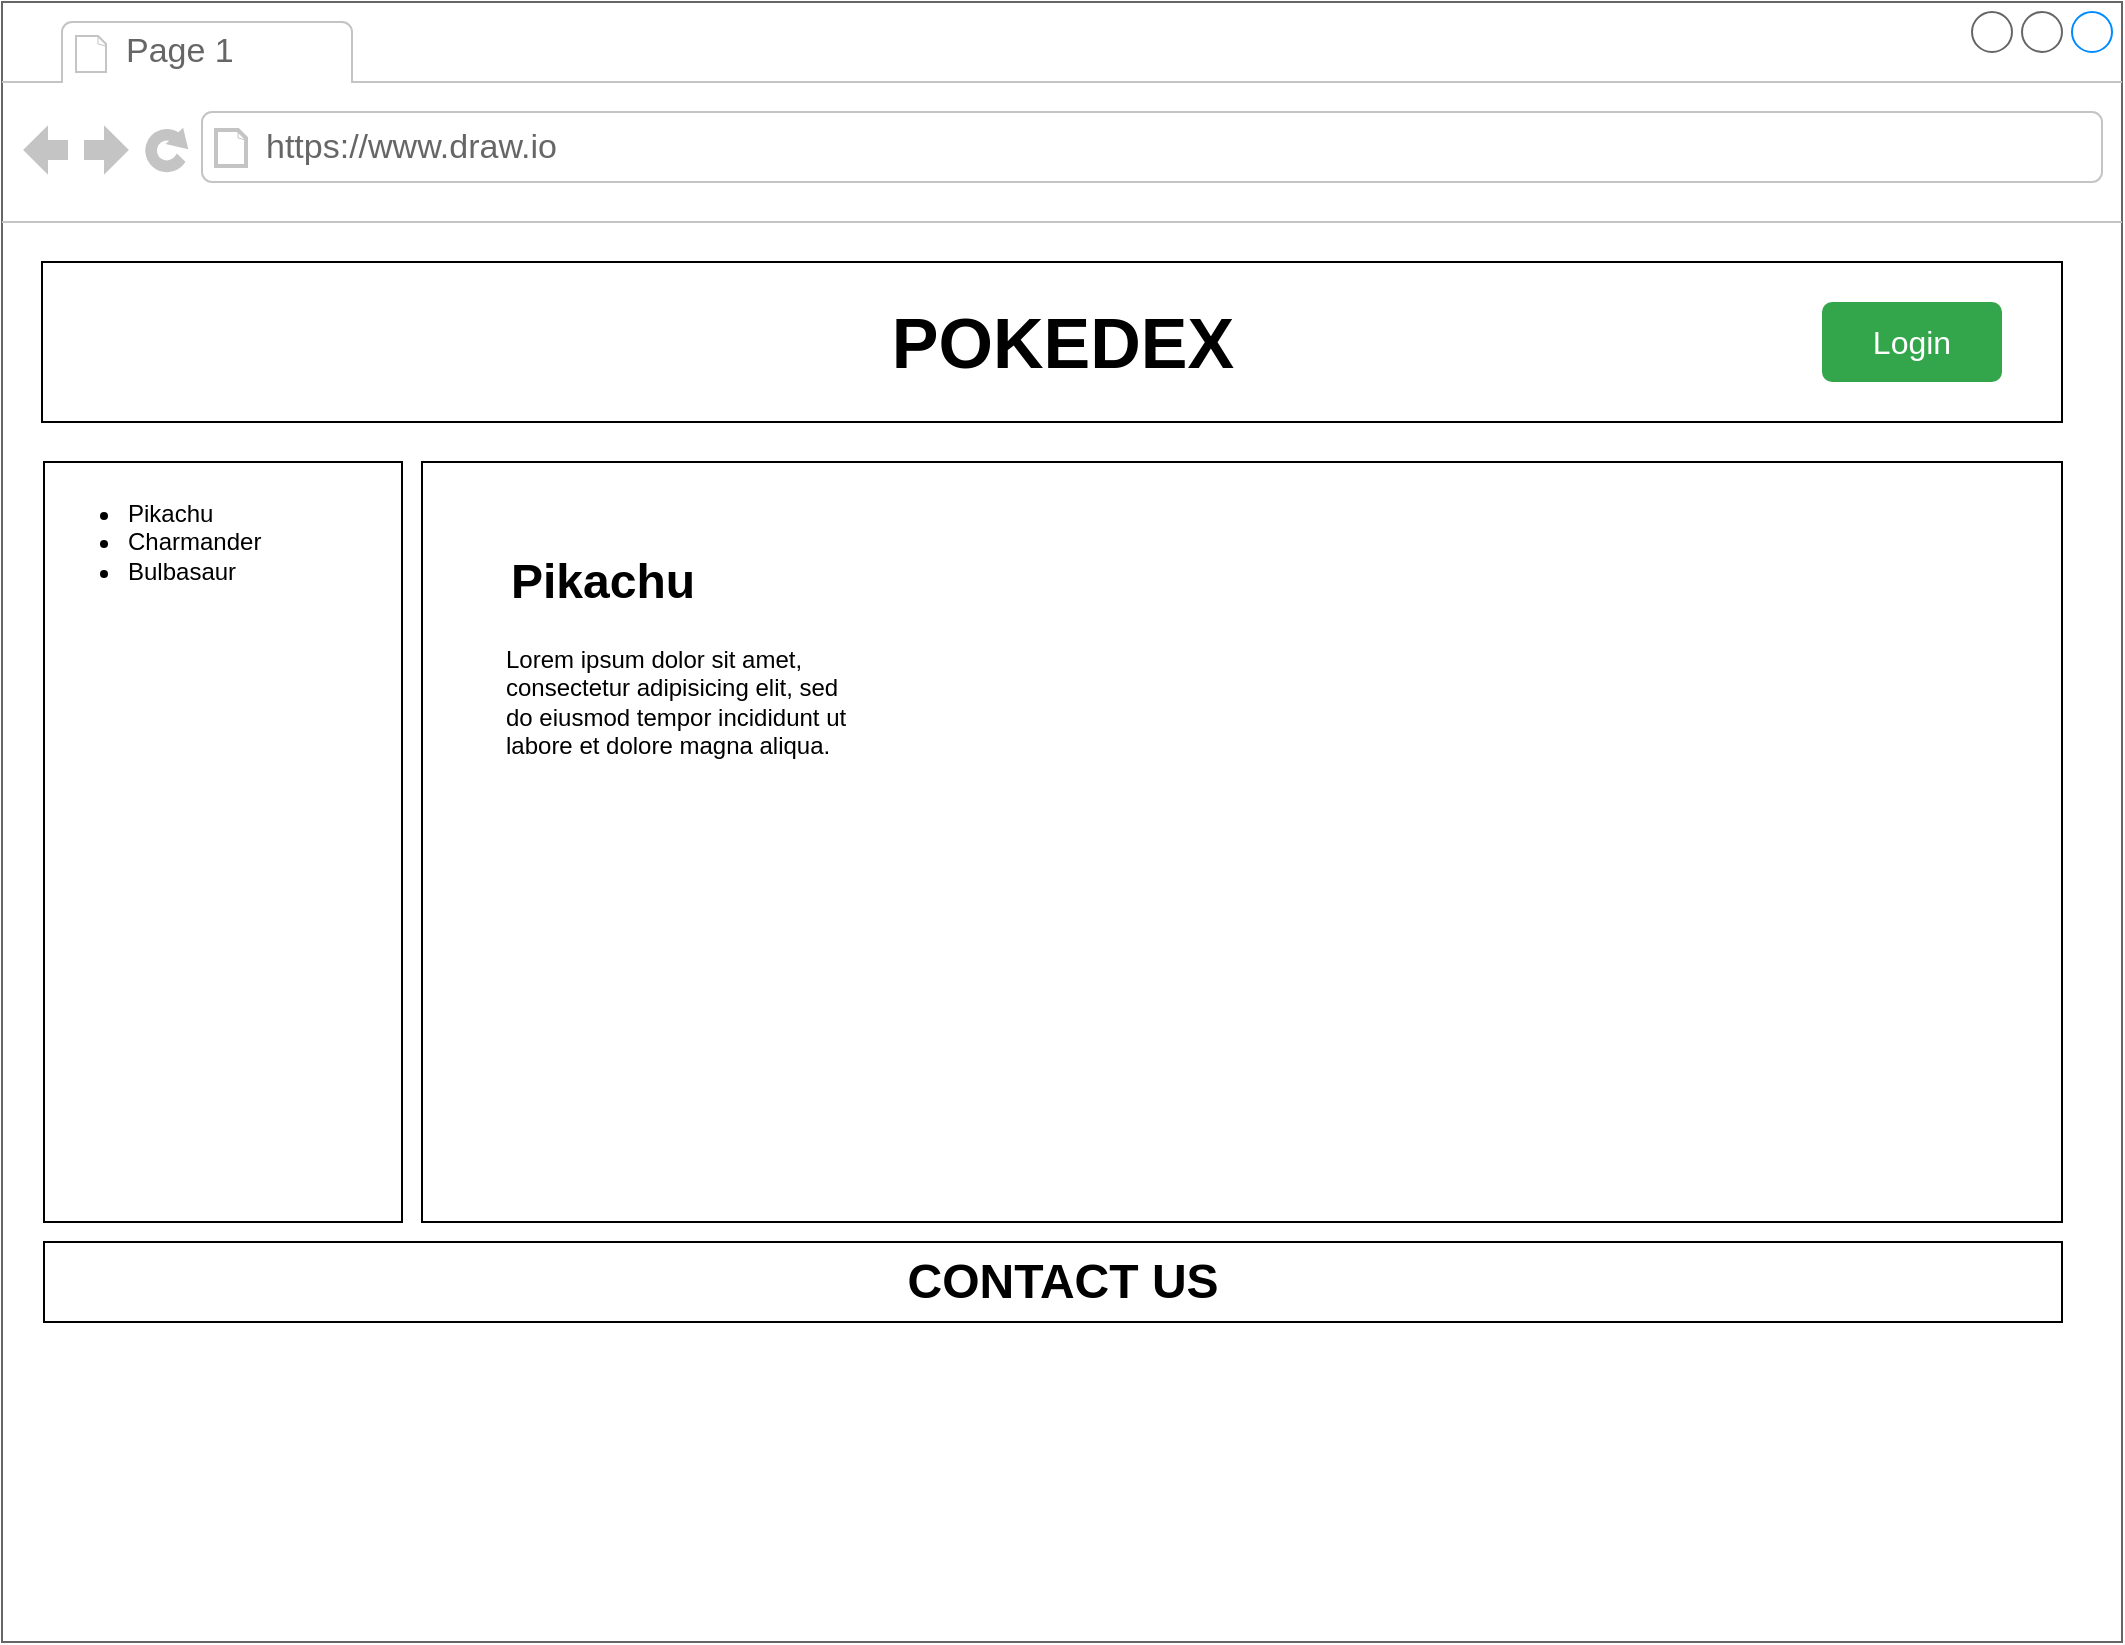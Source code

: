 <mxfile version="26.1.1">
  <diagram name="Pagina-1" id="n12wmbz0PGKVMKbr_czU">
    <mxGraphModel dx="877" dy="476" grid="1" gridSize="10" guides="1" tooltips="1" connect="1" arrows="1" fold="1" page="1" pageScale="1" pageWidth="827" pageHeight="1169" math="0" shadow="0">
      <root>
        <mxCell id="0" />
        <mxCell id="1" parent="0" />
        <mxCell id="hgzXxE6BjzCWDYHkFe1_-2" value="" style="strokeWidth=1;shadow=0;dashed=0;align=center;html=1;shape=mxgraph.mockup.containers.browserWindow;rSize=0;strokeColor=#666666;strokeColor2=#008cff;strokeColor3=#c4c4c4;mainText=,;recursiveResize=0;" vertex="1" parent="1">
          <mxGeometry y="70" width="1060" height="820" as="geometry" />
        </mxCell>
        <mxCell id="hgzXxE6BjzCWDYHkFe1_-3" value="Page 1" style="strokeWidth=1;shadow=0;dashed=0;align=center;html=1;shape=mxgraph.mockup.containers.anchor;fontSize=17;fontColor=#666666;align=left;whiteSpace=wrap;" vertex="1" parent="hgzXxE6BjzCWDYHkFe1_-2">
          <mxGeometry x="60" y="12" width="110" height="26" as="geometry" />
        </mxCell>
        <mxCell id="hgzXxE6BjzCWDYHkFe1_-4" value="https://www.draw.io" style="strokeWidth=1;shadow=0;dashed=0;align=center;html=1;shape=mxgraph.mockup.containers.anchor;rSize=0;fontSize=17;fontColor=#666666;align=left;" vertex="1" parent="hgzXxE6BjzCWDYHkFe1_-2">
          <mxGeometry x="130" y="60" width="250" height="26" as="geometry" />
        </mxCell>
        <mxCell id="hgzXxE6BjzCWDYHkFe1_-7" value="" style="rounded=0;whiteSpace=wrap;html=1;" vertex="1" parent="hgzXxE6BjzCWDYHkFe1_-2">
          <mxGeometry x="21" y="230" width="179" height="380" as="geometry" />
        </mxCell>
        <mxCell id="hgzXxE6BjzCWDYHkFe1_-8" value="" style="rounded=0;whiteSpace=wrap;html=1;" vertex="1" parent="hgzXxE6BjzCWDYHkFe1_-2">
          <mxGeometry x="210" y="230" width="820" height="380" as="geometry" />
        </mxCell>
        <mxCell id="hgzXxE6BjzCWDYHkFe1_-9" value="" style="rounded=0;whiteSpace=wrap;html=1;" vertex="1" parent="hgzXxE6BjzCWDYHkFe1_-2">
          <mxGeometry x="21" y="620" width="1009" height="40" as="geometry" />
        </mxCell>
        <mxCell id="hgzXxE6BjzCWDYHkFe1_-11" value="&lt;ul&gt;&lt;li&gt;Pikachu&lt;/li&gt;&lt;li&gt;Charmander&lt;/li&gt;&lt;li&gt;Bulbasaur&lt;/li&gt;&lt;/ul&gt;" style="text;strokeColor=none;fillColor=none;html=1;whiteSpace=wrap;verticalAlign=middle;overflow=hidden;" vertex="1" parent="hgzXxE6BjzCWDYHkFe1_-2">
          <mxGeometry x="21" y="230" width="160" height="80" as="geometry" />
        </mxCell>
        <mxCell id="hgzXxE6BjzCWDYHkFe1_-14" value="Pikachu" style="text;strokeColor=none;fillColor=none;html=1;fontSize=24;fontStyle=1;verticalAlign=middle;align=center;" vertex="1" parent="hgzXxE6BjzCWDYHkFe1_-2">
          <mxGeometry x="250" y="270" width="100" height="40" as="geometry" />
        </mxCell>
        <mxCell id="hgzXxE6BjzCWDYHkFe1_-13" value="&lt;h1 style=&quot;margin-top: 0px;&quot;&gt;&lt;br&gt;&lt;/h1&gt;&lt;p&gt;Lorem ipsum dolor sit amet, consectetur adipisicing elit, sed do eiusmod tempor incididunt ut labore et dolore magna aliqua.&lt;/p&gt;" style="text;html=1;whiteSpace=wrap;overflow=hidden;rounded=0;" vertex="1" parent="hgzXxE6BjzCWDYHkFe1_-2">
          <mxGeometry x="250" y="270" width="180" height="120" as="geometry" />
        </mxCell>
        <mxCell id="hgzXxE6BjzCWDYHkFe1_-16" value="" style="shape=image;verticalLabelPosition=bottom;labelBackgroundColor=default;verticalAlign=top;aspect=fixed;imageAspect=0;image=https://www.stickersmurali.com/it/img/pokgo05-png/folder/products-detalle-png/adesivi-murali-per-bambini-pikachu.png;" vertex="1" parent="hgzXxE6BjzCWDYHkFe1_-2">
          <mxGeometry x="680" y="230" width="340" height="340" as="geometry" />
        </mxCell>
        <mxCell id="hgzXxE6BjzCWDYHkFe1_-20" value="CONTACT US" style="text;strokeColor=none;fillColor=none;html=1;fontSize=24;fontStyle=1;verticalAlign=middle;align=center;" vertex="1" parent="hgzXxE6BjzCWDYHkFe1_-2">
          <mxGeometry x="480" y="620" width="100" height="40" as="geometry" />
        </mxCell>
        <mxCell id="hgzXxE6BjzCWDYHkFe1_-5" value="" style="rounded=0;whiteSpace=wrap;html=1;" vertex="1" parent="1">
          <mxGeometry x="20" y="200" width="1010" height="80" as="geometry" />
        </mxCell>
        <mxCell id="hgzXxE6BjzCWDYHkFe1_-18" value="&lt;font&gt;POKEDEX&lt;/font&gt;" style="text;strokeColor=none;fillColor=none;html=1;fontSize=35;fontStyle=1;verticalAlign=middle;align=center;" vertex="1" parent="1">
          <mxGeometry x="395" y="220" width="270" height="40" as="geometry" />
        </mxCell>
        <mxCell id="hgzXxE6BjzCWDYHkFe1_-21" value="Login" style="html=1;shadow=0;dashed=0;shape=mxgraph.bootstrap.rrect;rSize=5;strokeColor=none;strokeWidth=1;fillColor=#33A64C;fontColor=#FFFFFF;whiteSpace=wrap;align=center;verticalAlign=middle;spacingLeft=0;fontStyle=0;fontSize=16;spacing=5;" vertex="1" parent="1">
          <mxGeometry x="910" y="220" width="90" height="40" as="geometry" />
        </mxCell>
      </root>
    </mxGraphModel>
  </diagram>
</mxfile>
